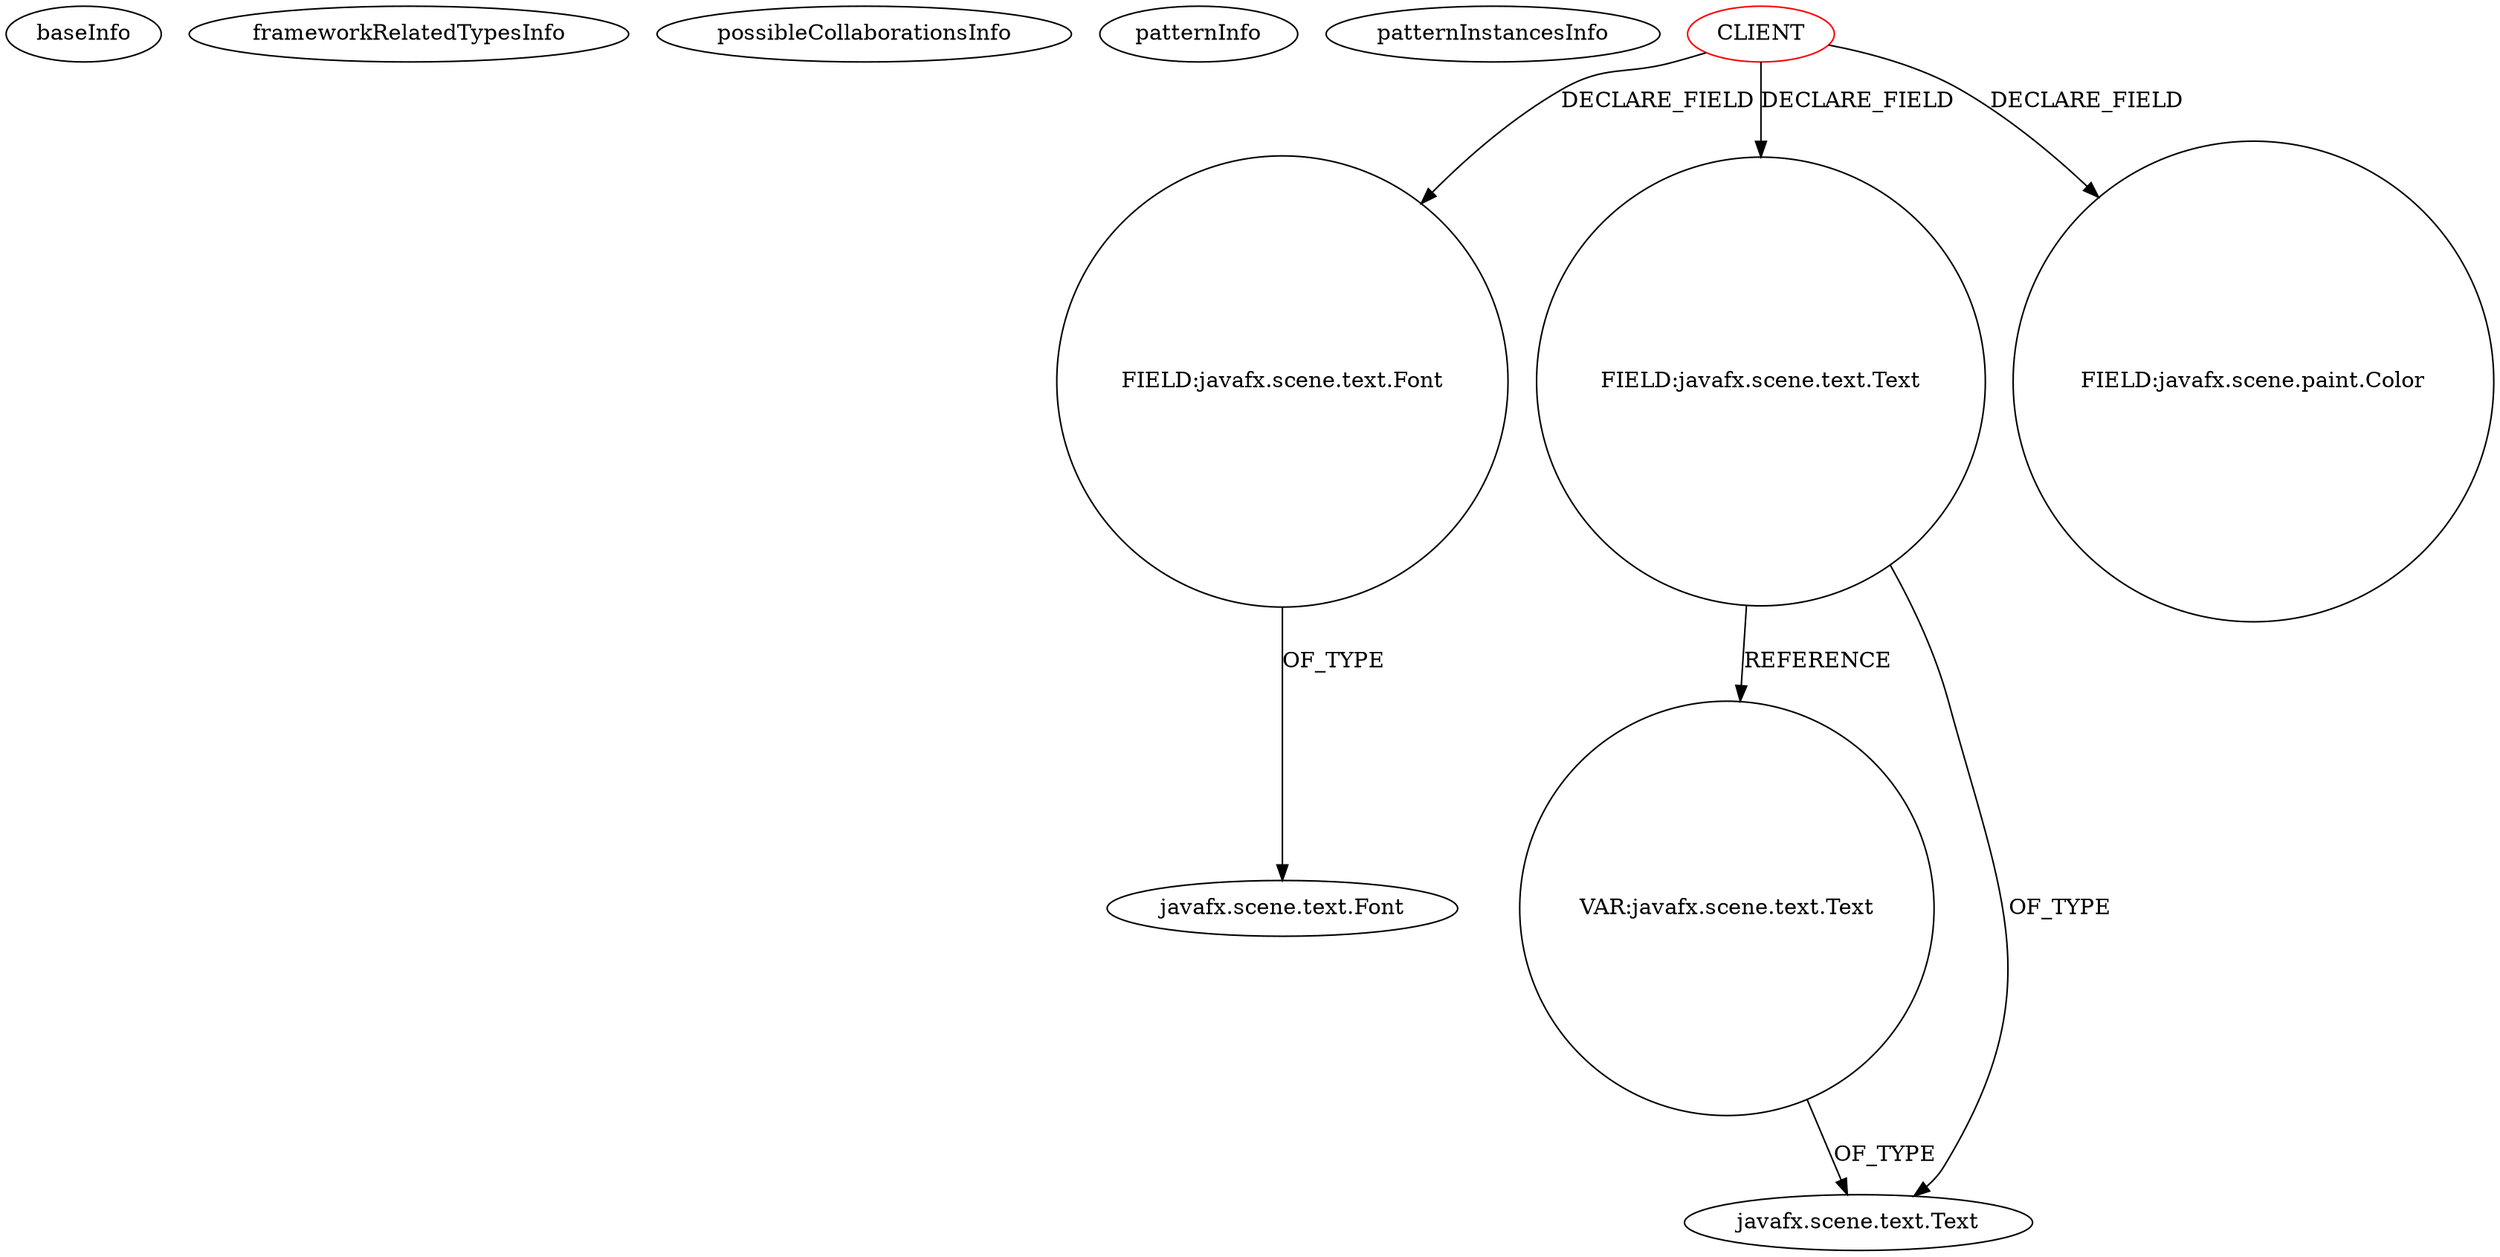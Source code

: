 digraph {
baseInfo[graphId=1252,category="pattern",isAnonymous=false,possibleRelation=false]
frameworkRelatedTypesInfo[]
possibleCollaborationsInfo[]
patternInfo[frequency=2.0,patternRootClient=0]
patternInstancesInfo[0="MrLoNee-RadialFx~/MrLoNee-RadialFx/RadialFx-master/src/com/mrlonee/radialfx/moviemenu/RadialMovieMenu.java~RadialMovieMenu~969",1="villu164-SoneOtsing~/villu164-SoneOtsing/SoneOtsing-master/src/application/TextBox.java~TextBox~4684"]
5[label="javafx.scene.text.Font",vertexType="FRAMEWORK_CLASS_TYPE",isFrameworkType=false]
4[label="FIELD:javafx.scene.text.Font",vertexType="FIELD_DECLARATION",isFrameworkType=false,shape=circle]
0[label="CLIENT",vertexType="ROOT_CLIENT_CLASS_DECLARATION",isFrameworkType=false,color=red]
22[label="FIELD:javafx.scene.text.Text",vertexType="FIELD_DECLARATION",isFrameworkType=false,shape=circle]
43[label="VAR:javafx.scene.text.Text",vertexType="VARIABLE_EXPRESION",isFrameworkType=false,shape=circle]
23[label="javafx.scene.text.Text",vertexType="FRAMEWORK_CLASS_TYPE",isFrameworkType=false]
10[label="FIELD:javafx.scene.paint.Color",vertexType="FIELD_DECLARATION",isFrameworkType=false,shape=circle]
22->23[label="OF_TYPE"]
22->43[label="REFERENCE"]
0->4[label="DECLARE_FIELD"]
0->10[label="DECLARE_FIELD"]
0->22[label="DECLARE_FIELD"]
43->23[label="OF_TYPE"]
4->5[label="OF_TYPE"]
}

